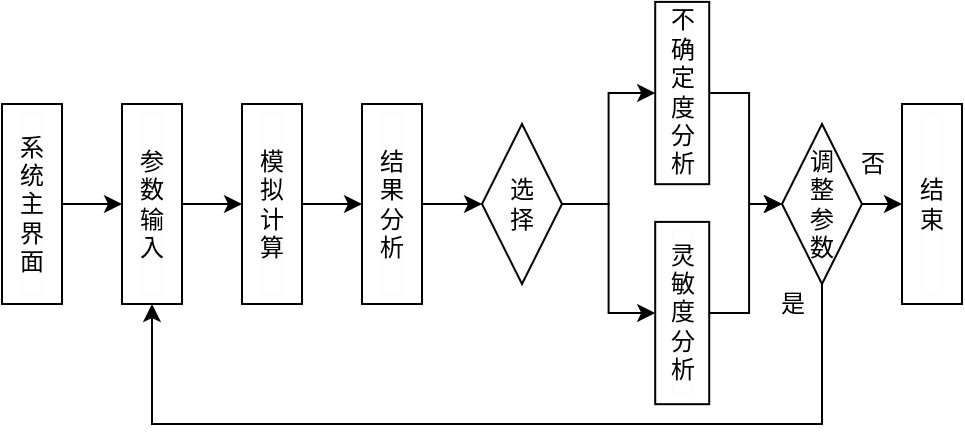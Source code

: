 <mxfile version="14.6.13" type="github">
  <diagram id="Mu2YDEGUoZ-c-0_DNSwV" name="第 1 页">
    <mxGraphModel dx="1422" dy="833" grid="1" gridSize="10" guides="1" tooltips="1" connect="1" arrows="1" fold="1" page="1" pageScale="1" pageWidth="827" pageHeight="1169" math="0" shadow="0">
      <root>
        <mxCell id="0" />
        <mxCell id="1" parent="0" />
        <mxCell id="sw-Na7KyWoY28H-48HJ7-5" value="" style="group" vertex="1" connectable="0" parent="1">
          <mxGeometry x="110" y="340" width="30" height="100" as="geometry" />
        </mxCell>
        <mxCell id="sw-Na7KyWoY28H-48HJ7-1" value="" style="rounded=0;whiteSpace=wrap;html=1;rotation=90;" vertex="1" parent="sw-Na7KyWoY28H-48HJ7-5">
          <mxGeometry x="-35" y="35" width="100" height="30" as="geometry" />
        </mxCell>
        <mxCell id="sw-Na7KyWoY28H-48HJ7-2" value="系统主界面" style="whiteSpace=wrap;html=1;rotation=90;horizontal=0;verticalAlign=middle;strokeColor=#FCFCFC;" vertex="1" parent="sw-Na7KyWoY28H-48HJ7-5">
          <mxGeometry x="-30" y="45" width="90" height="10" as="geometry" />
        </mxCell>
        <mxCell id="sw-Na7KyWoY28H-48HJ7-8" value="" style="group" vertex="1" connectable="0" parent="1">
          <mxGeometry x="350" y="350" width="40" height="80" as="geometry" />
        </mxCell>
        <mxCell id="sw-Na7KyWoY28H-48HJ7-6" value="" style="rhombus;whiteSpace=wrap;html=1;" vertex="1" parent="sw-Na7KyWoY28H-48HJ7-8">
          <mxGeometry width="40" height="80" as="geometry" />
        </mxCell>
        <mxCell id="sw-Na7KyWoY28H-48HJ7-7" value="选择" style="whiteSpace=wrap;html=1;rotation=90;horizontal=0;verticalAlign=middle;strokeColor=#FCFCFC;" vertex="1" parent="sw-Na7KyWoY28H-48HJ7-8">
          <mxGeometry x="7.5" y="35" width="25" height="10" as="geometry" />
        </mxCell>
        <mxCell id="sw-Na7KyWoY28H-48HJ7-9" value="" style="group" vertex="1" connectable="0" parent="1">
          <mxGeometry x="170" y="340" width="30" height="100" as="geometry" />
        </mxCell>
        <mxCell id="sw-Na7KyWoY28H-48HJ7-10" value="" style="rounded=0;whiteSpace=wrap;html=1;rotation=90;" vertex="1" parent="sw-Na7KyWoY28H-48HJ7-9">
          <mxGeometry x="-35" y="35" width="100" height="30" as="geometry" />
        </mxCell>
        <mxCell id="sw-Na7KyWoY28H-48HJ7-11" value="参数输入" style="whiteSpace=wrap;html=1;rotation=90;horizontal=0;verticalAlign=middle;strokeColor=#FCFCFC;" vertex="1" parent="sw-Na7KyWoY28H-48HJ7-9">
          <mxGeometry x="-30" y="45" width="90" height="10" as="geometry" />
        </mxCell>
        <mxCell id="sw-Na7KyWoY28H-48HJ7-12" value="" style="group" vertex="1" connectable="0" parent="1">
          <mxGeometry x="230" y="340" width="30" height="100" as="geometry" />
        </mxCell>
        <mxCell id="sw-Na7KyWoY28H-48HJ7-13" value="" style="rounded=0;whiteSpace=wrap;html=1;rotation=90;" vertex="1" parent="sw-Na7KyWoY28H-48HJ7-12">
          <mxGeometry x="-35" y="35" width="100" height="30" as="geometry" />
        </mxCell>
        <mxCell id="sw-Na7KyWoY28H-48HJ7-14" value="模拟计算" style="whiteSpace=wrap;html=1;rotation=90;horizontal=0;verticalAlign=middle;strokeColor=#FCFCFC;" vertex="1" parent="sw-Na7KyWoY28H-48HJ7-12">
          <mxGeometry x="-30" y="45" width="90" height="10" as="geometry" />
        </mxCell>
        <mxCell id="sw-Na7KyWoY28H-48HJ7-15" value="" style="group" vertex="1" connectable="0" parent="1">
          <mxGeometry x="290" y="340" width="30" height="100" as="geometry" />
        </mxCell>
        <mxCell id="sw-Na7KyWoY28H-48HJ7-16" value="" style="rounded=0;whiteSpace=wrap;html=1;rotation=90;" vertex="1" parent="sw-Na7KyWoY28H-48HJ7-15">
          <mxGeometry x="-35" y="35" width="100" height="30" as="geometry" />
        </mxCell>
        <mxCell id="sw-Na7KyWoY28H-48HJ7-17" value="结果分析" style="whiteSpace=wrap;html=1;rotation=90;horizontal=0;verticalAlign=middle;strokeColor=#FCFCFC;" vertex="1" parent="sw-Na7KyWoY28H-48HJ7-15">
          <mxGeometry x="-30" y="45" width="90" height="10" as="geometry" />
        </mxCell>
        <mxCell id="sw-Na7KyWoY28H-48HJ7-19" style="edgeStyle=orthogonalEdgeStyle;rounded=0;orthogonalLoop=1;jettySize=auto;html=1;exitX=0.5;exitY=0;exitDx=0;exitDy=0;entryX=0.5;entryY=1;entryDx=0;entryDy=0;" edge="1" parent="1" source="sw-Na7KyWoY28H-48HJ7-10" target="sw-Na7KyWoY28H-48HJ7-13">
          <mxGeometry relative="1" as="geometry" />
        </mxCell>
        <mxCell id="sw-Na7KyWoY28H-48HJ7-23" style="edgeStyle=orthogonalEdgeStyle;rounded=0;orthogonalLoop=1;jettySize=auto;html=1;exitX=0.5;exitY=0;exitDx=0;exitDy=0;entryX=0.5;entryY=1;entryDx=0;entryDy=0;" edge="1" parent="1" source="sw-Na7KyWoY28H-48HJ7-13" target="sw-Na7KyWoY28H-48HJ7-16">
          <mxGeometry relative="1" as="geometry" />
        </mxCell>
        <mxCell id="sw-Na7KyWoY28H-48HJ7-24" style="edgeStyle=orthogonalEdgeStyle;rounded=0;orthogonalLoop=1;jettySize=auto;html=1;exitX=0.5;exitY=0;exitDx=0;exitDy=0;entryX=0;entryY=0.5;entryDx=0;entryDy=0;" edge="1" parent="1" source="sw-Na7KyWoY28H-48HJ7-16" target="sw-Na7KyWoY28H-48HJ7-6">
          <mxGeometry relative="1" as="geometry" />
        </mxCell>
        <mxCell id="sw-Na7KyWoY28H-48HJ7-31" value="" style="group" vertex="1" connectable="0" parent="1">
          <mxGeometry x="432.5" y="300" width="67.5" height="90" as="geometry" />
        </mxCell>
        <mxCell id="sw-Na7KyWoY28H-48HJ7-32" value="" style="rounded=0;whiteSpace=wrap;html=1;rotation=90;" vertex="1" parent="sw-Na7KyWoY28H-48HJ7-31">
          <mxGeometry x="-27.96" y="21.02" width="91.14" height="27" as="geometry" />
        </mxCell>
        <mxCell id="sw-Na7KyWoY28H-48HJ7-33" value="不确定度分析" style="whiteSpace=wrap;html=1;rotation=90;horizontal=0;verticalAlign=middle;strokeColor=#FCFCFC;" vertex="1" parent="sw-Na7KyWoY28H-48HJ7-31">
          <mxGeometry x="-23.478" y="29.25" width="82.174" height="9" as="geometry" />
        </mxCell>
        <mxCell id="sw-Na7KyWoY28H-48HJ7-34" value="" style="group" vertex="1" connectable="0" parent="1">
          <mxGeometry x="432.5" y="410" width="67.5" height="90" as="geometry" />
        </mxCell>
        <mxCell id="sw-Na7KyWoY28H-48HJ7-35" value="" style="rounded=0;whiteSpace=wrap;html=1;rotation=90;" vertex="1" parent="sw-Na7KyWoY28H-48HJ7-34">
          <mxGeometry x="-27.96" y="21.02" width="91.14" height="27" as="geometry" />
        </mxCell>
        <mxCell id="sw-Na7KyWoY28H-48HJ7-36" value="灵敏度分析" style="whiteSpace=wrap;html=1;rotation=90;horizontal=0;verticalAlign=middle;strokeColor=#FCFCFC;" vertex="1" parent="sw-Na7KyWoY28H-48HJ7-34">
          <mxGeometry x="-23.478" y="29.25" width="82.174" height="9" as="geometry" />
        </mxCell>
        <mxCell id="sw-Na7KyWoY28H-48HJ7-40" style="edgeStyle=orthogonalEdgeStyle;rounded=0;orthogonalLoop=1;jettySize=auto;html=1;exitX=1;exitY=0.5;exitDx=0;exitDy=0;entryX=0.5;entryY=1;entryDx=0;entryDy=0;" edge="1" parent="1" source="sw-Na7KyWoY28H-48HJ7-6" target="sw-Na7KyWoY28H-48HJ7-35">
          <mxGeometry relative="1" as="geometry" />
        </mxCell>
        <mxCell id="sw-Na7KyWoY28H-48HJ7-42" style="edgeStyle=orthogonalEdgeStyle;rounded=0;orthogonalLoop=1;jettySize=auto;html=1;exitX=1;exitY=0.5;exitDx=0;exitDy=0;entryX=0.5;entryY=1;entryDx=0;entryDy=0;" edge="1" parent="1" source="sw-Na7KyWoY28H-48HJ7-6" target="sw-Na7KyWoY28H-48HJ7-32">
          <mxGeometry relative="1" as="geometry" />
        </mxCell>
        <mxCell id="sw-Na7KyWoY28H-48HJ7-48" value="" style="group" vertex="1" connectable="0" parent="1">
          <mxGeometry x="500" y="350" width="40" height="80" as="geometry" />
        </mxCell>
        <mxCell id="sw-Na7KyWoY28H-48HJ7-49" value="" style="rhombus;whiteSpace=wrap;html=1;" vertex="1" parent="sw-Na7KyWoY28H-48HJ7-48">
          <mxGeometry width="40" height="80" as="geometry" />
        </mxCell>
        <mxCell id="sw-Na7KyWoY28H-48HJ7-50" value="调整参数" style="whiteSpace=wrap;html=1;rotation=90;horizontal=0;verticalAlign=middle;strokeColor=#FCFCFC;" vertex="1" parent="sw-Na7KyWoY28H-48HJ7-48">
          <mxGeometry x="7.5" y="35" width="25" height="10" as="geometry" />
        </mxCell>
        <mxCell id="sw-Na7KyWoY28H-48HJ7-51" style="edgeStyle=orthogonalEdgeStyle;rounded=0;orthogonalLoop=1;jettySize=auto;html=1;exitX=0.5;exitY=0;exitDx=0;exitDy=0;entryX=0;entryY=0.5;entryDx=0;entryDy=0;" edge="1" parent="1" source="sw-Na7KyWoY28H-48HJ7-35" target="sw-Na7KyWoY28H-48HJ7-49">
          <mxGeometry relative="1" as="geometry" />
        </mxCell>
        <mxCell id="sw-Na7KyWoY28H-48HJ7-53" style="edgeStyle=orthogonalEdgeStyle;rounded=0;orthogonalLoop=1;jettySize=auto;html=1;exitX=0.5;exitY=0;exitDx=0;exitDy=0;entryX=0;entryY=0.5;entryDx=0;entryDy=0;" edge="1" parent="1" source="sw-Na7KyWoY28H-48HJ7-32" target="sw-Na7KyWoY28H-48HJ7-49">
          <mxGeometry relative="1" as="geometry" />
        </mxCell>
        <mxCell id="sw-Na7KyWoY28H-48HJ7-57" value="" style="group" vertex="1" connectable="0" parent="1">
          <mxGeometry x="560" y="340" width="30" height="100" as="geometry" />
        </mxCell>
        <mxCell id="sw-Na7KyWoY28H-48HJ7-58" value="" style="rounded=0;whiteSpace=wrap;html=1;rotation=90;" vertex="1" parent="sw-Na7KyWoY28H-48HJ7-57">
          <mxGeometry x="-35" y="35" width="100" height="30" as="geometry" />
        </mxCell>
        <mxCell id="sw-Na7KyWoY28H-48HJ7-59" value="结束" style="whiteSpace=wrap;html=1;rotation=90;horizontal=0;verticalAlign=middle;strokeColor=#FCFCFC;" vertex="1" parent="sw-Na7KyWoY28H-48HJ7-57">
          <mxGeometry x="-30" y="45" width="90" height="10" as="geometry" />
        </mxCell>
        <mxCell id="sw-Na7KyWoY28H-48HJ7-60" style="edgeStyle=orthogonalEdgeStyle;rounded=0;orthogonalLoop=1;jettySize=auto;html=1;exitX=1;exitY=0.5;exitDx=0;exitDy=0;entryX=0.5;entryY=1;entryDx=0;entryDy=0;" edge="1" parent="1" source="sw-Na7KyWoY28H-48HJ7-49" target="sw-Na7KyWoY28H-48HJ7-58">
          <mxGeometry relative="1" as="geometry" />
        </mxCell>
        <mxCell id="sw-Na7KyWoY28H-48HJ7-61" value="否" style="text;html=1;resizable=0;autosize=1;align=center;verticalAlign=middle;points=[];fillColor=none;strokeColor=none;rounded=0;" vertex="1" parent="1">
          <mxGeometry x="530" y="360" width="30" height="20" as="geometry" />
        </mxCell>
        <mxCell id="sw-Na7KyWoY28H-48HJ7-63" value="是" style="text;html=1;resizable=0;autosize=1;align=center;verticalAlign=middle;points=[];fillColor=none;strokeColor=none;rounded=0;" vertex="1" parent="1">
          <mxGeometry x="490" y="430" width="30" height="20" as="geometry" />
        </mxCell>
        <mxCell id="sw-Na7KyWoY28H-48HJ7-66" style="edgeStyle=orthogonalEdgeStyle;rounded=0;orthogonalLoop=1;jettySize=auto;html=1;exitX=0.5;exitY=0;exitDx=0;exitDy=0;entryX=0.5;entryY=1;entryDx=0;entryDy=0;" edge="1" parent="1" source="sw-Na7KyWoY28H-48HJ7-1" target="sw-Na7KyWoY28H-48HJ7-10">
          <mxGeometry relative="1" as="geometry" />
        </mxCell>
        <mxCell id="sw-Na7KyWoY28H-48HJ7-68" style="edgeStyle=orthogonalEdgeStyle;rounded=0;orthogonalLoop=1;jettySize=auto;html=1;exitX=0.5;exitY=1;exitDx=0;exitDy=0;entryX=1;entryY=0.5;entryDx=0;entryDy=0;" edge="1" parent="1" source="sw-Na7KyWoY28H-48HJ7-49" target="sw-Na7KyWoY28H-48HJ7-10">
          <mxGeometry relative="1" as="geometry">
            <Array as="points">
              <mxPoint x="520" y="500" />
              <mxPoint x="185" y="500" />
            </Array>
          </mxGeometry>
        </mxCell>
      </root>
    </mxGraphModel>
  </diagram>
</mxfile>
